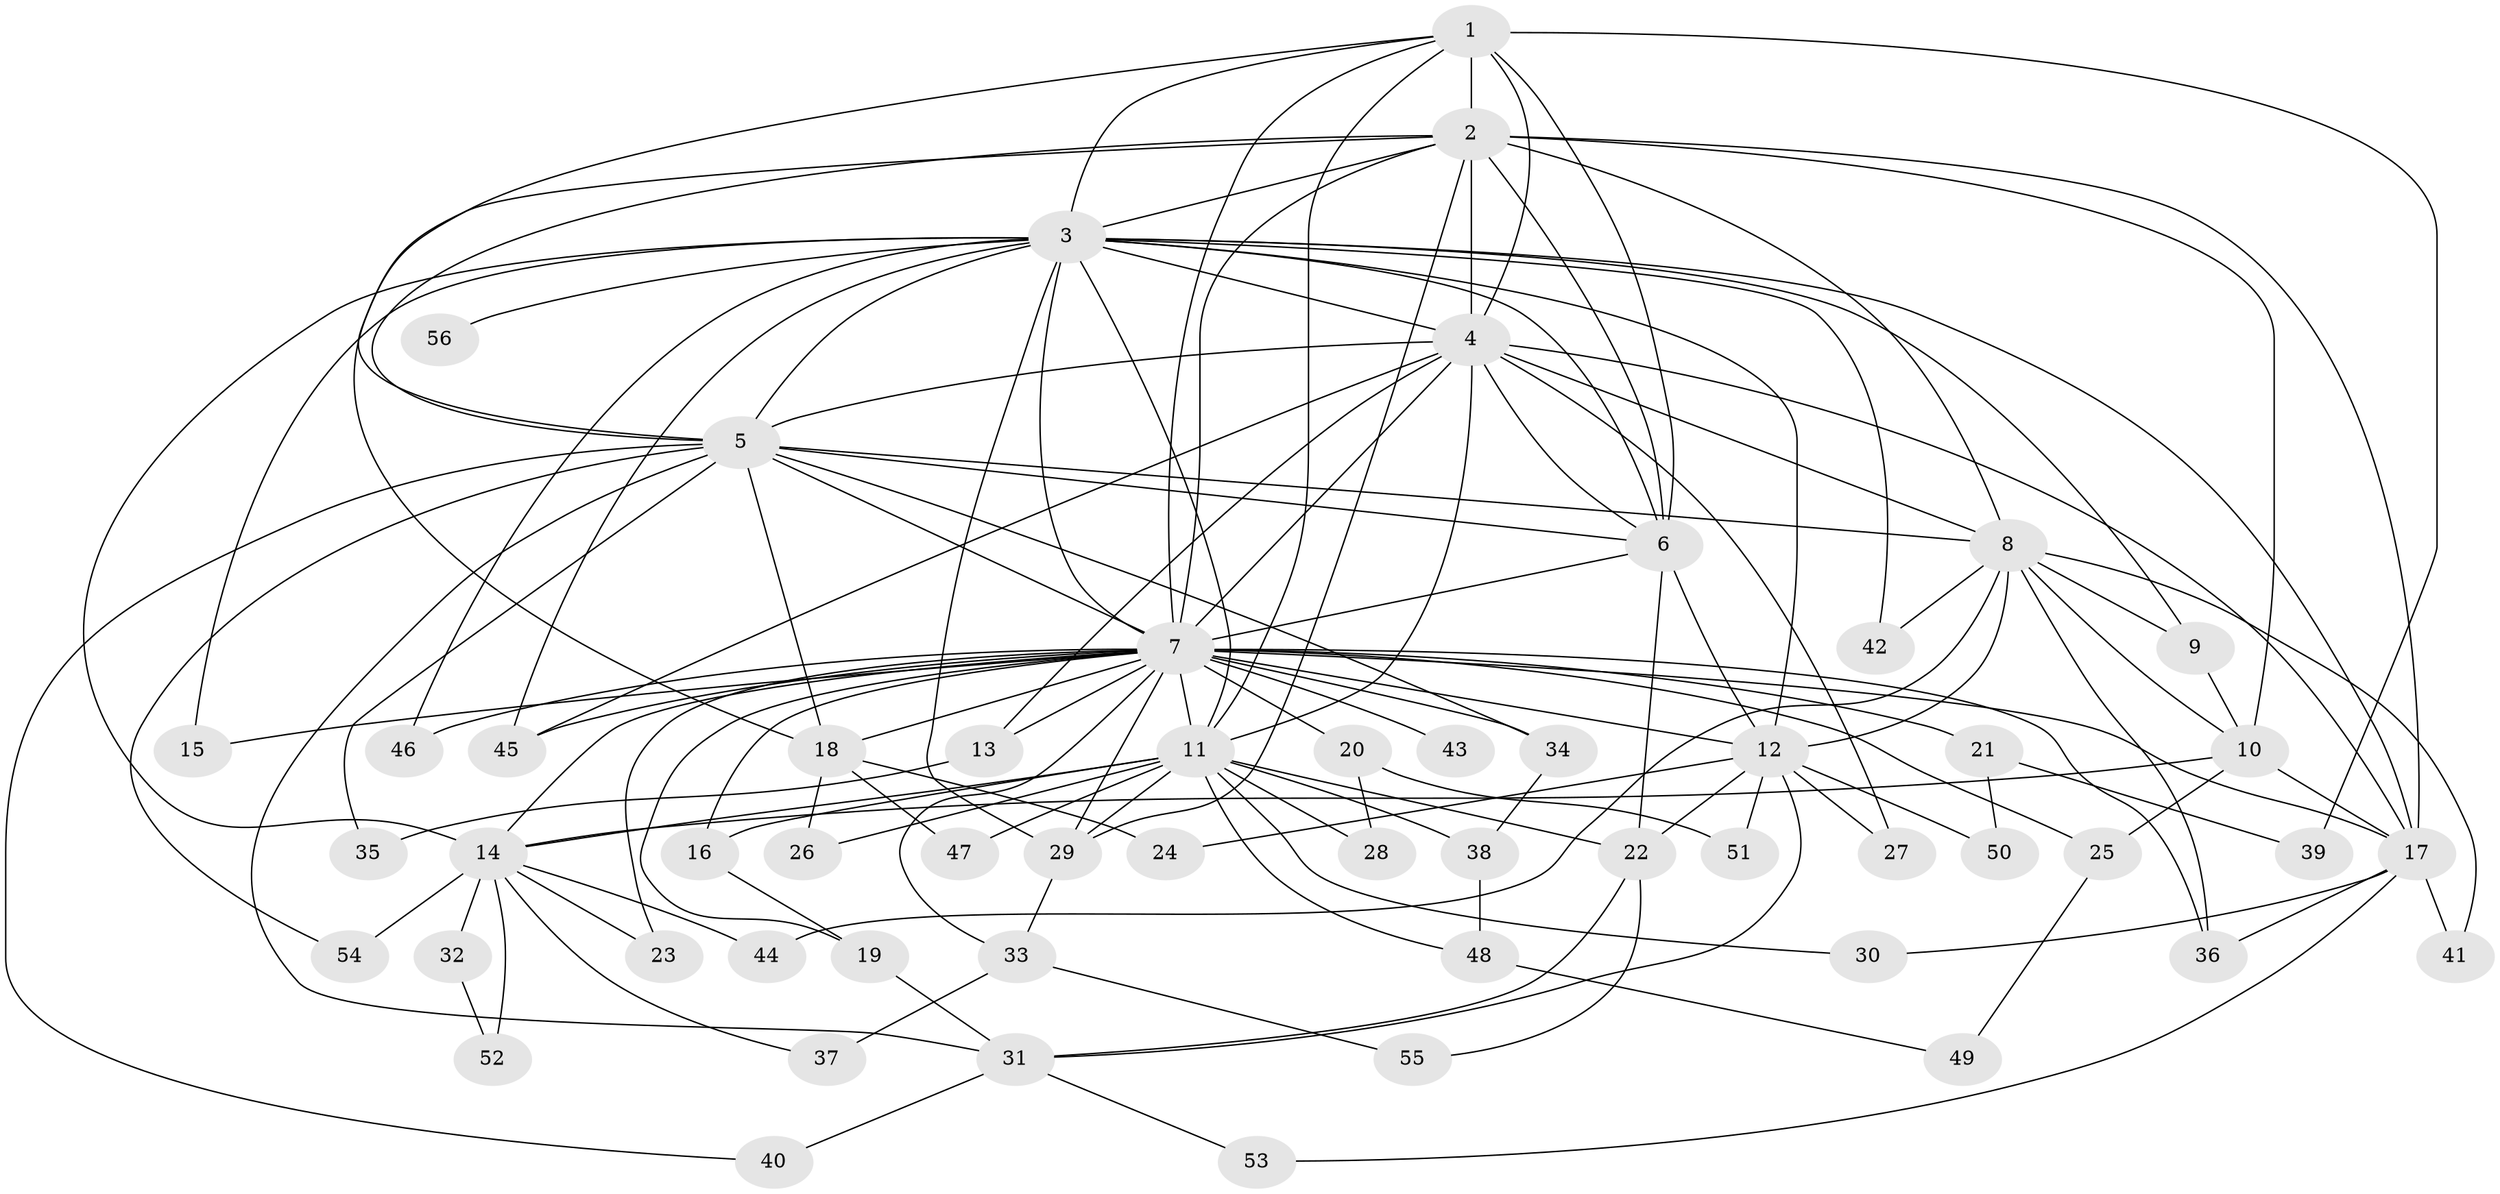 // original degree distribution, {13: 0.018018018018018018, 16: 0.018018018018018018, 24: 0.018018018018018018, 28: 0.009009009009009009, 20: 0.009009009009009009, 29: 0.009009009009009009, 17: 0.009009009009009009, 10: 0.009009009009009009, 2: 0.5225225225225225, 3: 0.1981981981981982, 7: 0.009009009009009009, 5: 0.02702702702702703, 4: 0.0990990990990991, 6: 0.02702702702702703, 9: 0.018018018018018018}
// Generated by graph-tools (version 1.1) at 2025/34/03/09/25 02:34:44]
// undirected, 56 vertices, 133 edges
graph export_dot {
graph [start="1"]
  node [color=gray90,style=filled];
  1;
  2;
  3;
  4;
  5;
  6;
  7;
  8;
  9;
  10;
  11;
  12;
  13;
  14;
  15;
  16;
  17;
  18;
  19;
  20;
  21;
  22;
  23;
  24;
  25;
  26;
  27;
  28;
  29;
  30;
  31;
  32;
  33;
  34;
  35;
  36;
  37;
  38;
  39;
  40;
  41;
  42;
  43;
  44;
  45;
  46;
  47;
  48;
  49;
  50;
  51;
  52;
  53;
  54;
  55;
  56;
  1 -- 2 [weight=2.0];
  1 -- 3 [weight=1.0];
  1 -- 4 [weight=3.0];
  1 -- 5 [weight=1.0];
  1 -- 6 [weight=1.0];
  1 -- 7 [weight=3.0];
  1 -- 11 [weight=1.0];
  1 -- 39 [weight=2.0];
  2 -- 3 [weight=2.0];
  2 -- 4 [weight=4.0];
  2 -- 5 [weight=2.0];
  2 -- 6 [weight=3.0];
  2 -- 7 [weight=4.0];
  2 -- 8 [weight=3.0];
  2 -- 10 [weight=6.0];
  2 -- 17 [weight=1.0];
  2 -- 18 [weight=1.0];
  2 -- 29 [weight=1.0];
  3 -- 4 [weight=3.0];
  3 -- 5 [weight=1.0];
  3 -- 6 [weight=1.0];
  3 -- 7 [weight=2.0];
  3 -- 9 [weight=1.0];
  3 -- 11 [weight=1.0];
  3 -- 12 [weight=1.0];
  3 -- 14 [weight=1.0];
  3 -- 15 [weight=1.0];
  3 -- 17 [weight=2.0];
  3 -- 29 [weight=1.0];
  3 -- 42 [weight=1.0];
  3 -- 45 [weight=1.0];
  3 -- 46 [weight=1.0];
  3 -- 56 [weight=1.0];
  4 -- 5 [weight=3.0];
  4 -- 6 [weight=2.0];
  4 -- 7 [weight=4.0];
  4 -- 8 [weight=2.0];
  4 -- 11 [weight=11.0];
  4 -- 13 [weight=2.0];
  4 -- 17 [weight=1.0];
  4 -- 27 [weight=1.0];
  4 -- 45 [weight=1.0];
  5 -- 6 [weight=1.0];
  5 -- 7 [weight=2.0];
  5 -- 8 [weight=1.0];
  5 -- 18 [weight=1.0];
  5 -- 31 [weight=1.0];
  5 -- 34 [weight=1.0];
  5 -- 35 [weight=1.0];
  5 -- 40 [weight=1.0];
  5 -- 54 [weight=1.0];
  6 -- 7 [weight=2.0];
  6 -- 12 [weight=8.0];
  6 -- 22 [weight=2.0];
  7 -- 11 [weight=4.0];
  7 -- 12 [weight=3.0];
  7 -- 13 [weight=2.0];
  7 -- 14 [weight=1.0];
  7 -- 15 [weight=1.0];
  7 -- 16 [weight=1.0];
  7 -- 17 [weight=1.0];
  7 -- 18 [weight=2.0];
  7 -- 19 [weight=1.0];
  7 -- 20 [weight=1.0];
  7 -- 21 [weight=1.0];
  7 -- 23 [weight=1.0];
  7 -- 25 [weight=1.0];
  7 -- 29 [weight=1.0];
  7 -- 33 [weight=1.0];
  7 -- 34 [weight=1.0];
  7 -- 36 [weight=2.0];
  7 -- 43 [weight=2.0];
  7 -- 45 [weight=1.0];
  7 -- 46 [weight=1.0];
  8 -- 9 [weight=1.0];
  8 -- 10 [weight=2.0];
  8 -- 12 [weight=1.0];
  8 -- 36 [weight=1.0];
  8 -- 41 [weight=1.0];
  8 -- 42 [weight=1.0];
  8 -- 44 [weight=1.0];
  9 -- 10 [weight=1.0];
  10 -- 14 [weight=1.0];
  10 -- 17 [weight=2.0];
  10 -- 25 [weight=1.0];
  11 -- 14 [weight=1.0];
  11 -- 16 [weight=1.0];
  11 -- 22 [weight=1.0];
  11 -- 26 [weight=2.0];
  11 -- 28 [weight=1.0];
  11 -- 29 [weight=1.0];
  11 -- 30 [weight=2.0];
  11 -- 38 [weight=1.0];
  11 -- 47 [weight=1.0];
  11 -- 48 [weight=1.0];
  12 -- 22 [weight=1.0];
  12 -- 24 [weight=1.0];
  12 -- 27 [weight=1.0];
  12 -- 31 [weight=1.0];
  12 -- 50 [weight=1.0];
  12 -- 51 [weight=1.0];
  13 -- 35 [weight=1.0];
  14 -- 23 [weight=1.0];
  14 -- 32 [weight=2.0];
  14 -- 37 [weight=1.0];
  14 -- 44 [weight=1.0];
  14 -- 52 [weight=1.0];
  14 -- 54 [weight=1.0];
  16 -- 19 [weight=1.0];
  17 -- 30 [weight=1.0];
  17 -- 36 [weight=1.0];
  17 -- 41 [weight=1.0];
  17 -- 53 [weight=1.0];
  18 -- 24 [weight=1.0];
  18 -- 26 [weight=1.0];
  18 -- 47 [weight=1.0];
  19 -- 31 [weight=1.0];
  20 -- 28 [weight=1.0];
  20 -- 51 [weight=1.0];
  21 -- 39 [weight=1.0];
  21 -- 50 [weight=1.0];
  22 -- 31 [weight=1.0];
  22 -- 55 [weight=1.0];
  25 -- 49 [weight=1.0];
  29 -- 33 [weight=1.0];
  31 -- 40 [weight=1.0];
  31 -- 53 [weight=1.0];
  32 -- 52 [weight=1.0];
  33 -- 37 [weight=1.0];
  33 -- 55 [weight=1.0];
  34 -- 38 [weight=1.0];
  38 -- 48 [weight=1.0];
  48 -- 49 [weight=1.0];
}
